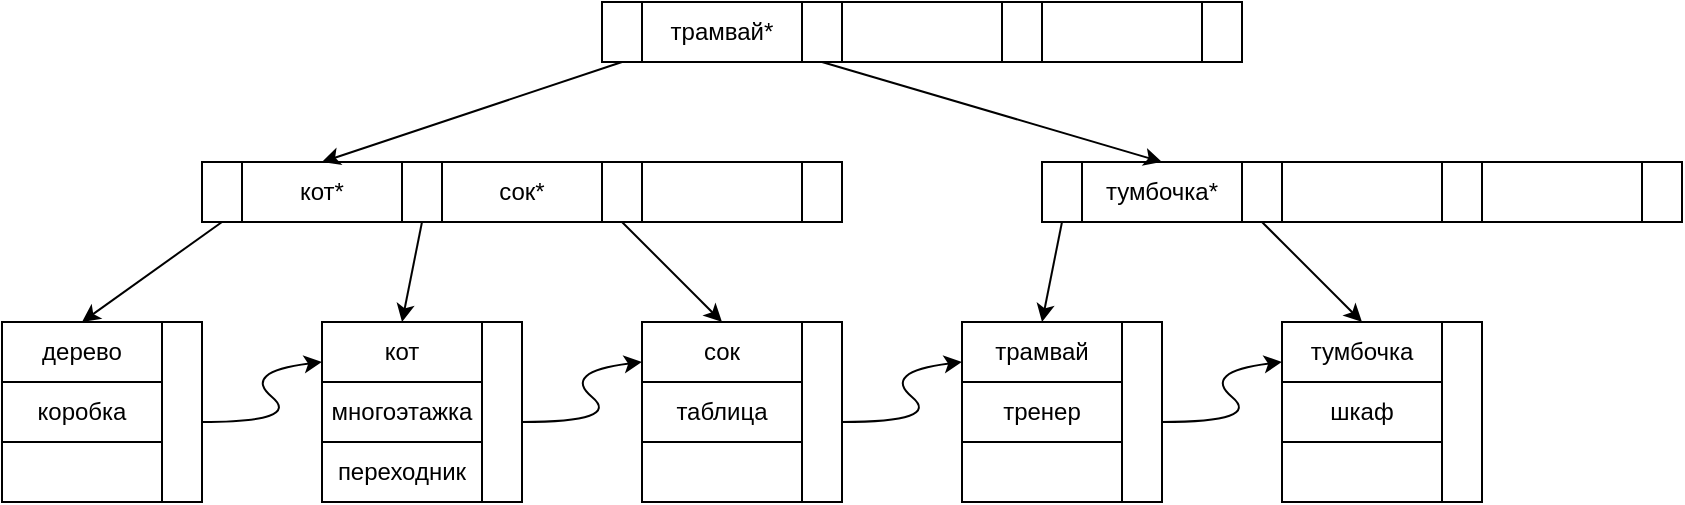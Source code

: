 <mxfile version="24.7.16">
  <diagram name="Страница — 1" id="SLLJjs6Xp6zzJc0H6nEl">
    <mxGraphModel dx="2320" dy="596" grid="1" gridSize="10" guides="1" tooltips="1" connect="1" arrows="1" fold="1" page="1" pageScale="1" pageWidth="827" pageHeight="1169" math="0" shadow="0">
      <root>
        <mxCell id="0" />
        <mxCell id="1" parent="0" />
        <mxCell id="W7DKyjtwcHf8ijijN4L0-10" value="" style="group" vertex="1" connectable="0" parent="1">
          <mxGeometry x="180" y="200" width="320" height="30" as="geometry" />
        </mxCell>
        <mxCell id="W7DKyjtwcHf8ijijN4L0-1" value="трамвай*" style="rounded=0;whiteSpace=wrap;html=1;" vertex="1" parent="W7DKyjtwcHf8ijijN4L0-10">
          <mxGeometry x="20" width="80" height="30" as="geometry" />
        </mxCell>
        <mxCell id="W7DKyjtwcHf8ijijN4L0-2" value="" style="rounded=0;whiteSpace=wrap;html=1;" vertex="1" parent="W7DKyjtwcHf8ijijN4L0-10">
          <mxGeometry width="20" height="30" as="geometry" />
        </mxCell>
        <mxCell id="W7DKyjtwcHf8ijijN4L0-3" value="" style="rounded=0;whiteSpace=wrap;html=1;" vertex="1" parent="W7DKyjtwcHf8ijijN4L0-10">
          <mxGeometry x="100" width="20" height="30" as="geometry" />
        </mxCell>
        <mxCell id="W7DKyjtwcHf8ijijN4L0-4" value="" style="rounded=0;whiteSpace=wrap;html=1;" vertex="1" parent="W7DKyjtwcHf8ijijN4L0-10">
          <mxGeometry x="200" width="20" height="30" as="geometry" />
        </mxCell>
        <mxCell id="W7DKyjtwcHf8ijijN4L0-5" value="" style="rounded=0;whiteSpace=wrap;html=1;" vertex="1" parent="W7DKyjtwcHf8ijijN4L0-10">
          <mxGeometry x="120" width="80" height="30" as="geometry" />
        </mxCell>
        <mxCell id="W7DKyjtwcHf8ijijN4L0-8" value="" style="rounded=0;whiteSpace=wrap;html=1;" vertex="1" parent="W7DKyjtwcHf8ijijN4L0-10">
          <mxGeometry x="300" width="20" height="30" as="geometry" />
        </mxCell>
        <mxCell id="W7DKyjtwcHf8ijijN4L0-9" value="" style="rounded=0;whiteSpace=wrap;html=1;" vertex="1" parent="W7DKyjtwcHf8ijijN4L0-10">
          <mxGeometry x="220" width="80" height="30" as="geometry" />
        </mxCell>
        <mxCell id="W7DKyjtwcHf8ijijN4L0-11" value="" style="group" vertex="1" connectable="0" parent="1">
          <mxGeometry x="-20" y="280" width="320" height="30" as="geometry" />
        </mxCell>
        <mxCell id="W7DKyjtwcHf8ijijN4L0-13" value="" style="rounded=0;whiteSpace=wrap;html=1;" vertex="1" parent="W7DKyjtwcHf8ijijN4L0-11">
          <mxGeometry width="20" height="30" as="geometry" />
        </mxCell>
        <mxCell id="W7DKyjtwcHf8ijijN4L0-14" value="" style="rounded=0;whiteSpace=wrap;html=1;" vertex="1" parent="W7DKyjtwcHf8ijijN4L0-11">
          <mxGeometry x="100" width="20" height="30" as="geometry" />
        </mxCell>
        <mxCell id="W7DKyjtwcHf8ijijN4L0-15" value="" style="rounded=0;whiteSpace=wrap;html=1;" vertex="1" parent="W7DKyjtwcHf8ijijN4L0-11">
          <mxGeometry x="200" width="20" height="30" as="geometry" />
        </mxCell>
        <mxCell id="W7DKyjtwcHf8ijijN4L0-16" value="сок*" style="rounded=0;whiteSpace=wrap;html=1;" vertex="1" parent="W7DKyjtwcHf8ijijN4L0-11">
          <mxGeometry x="120" width="80" height="30" as="geometry" />
        </mxCell>
        <mxCell id="W7DKyjtwcHf8ijijN4L0-17" value="" style="rounded=0;whiteSpace=wrap;html=1;" vertex="1" parent="W7DKyjtwcHf8ijijN4L0-11">
          <mxGeometry x="300" width="20" height="30" as="geometry" />
        </mxCell>
        <mxCell id="W7DKyjtwcHf8ijijN4L0-18" value="" style="rounded=0;whiteSpace=wrap;html=1;" vertex="1" parent="W7DKyjtwcHf8ijijN4L0-11">
          <mxGeometry x="220" width="80" height="30" as="geometry" />
        </mxCell>
        <mxCell id="W7DKyjtwcHf8ijijN4L0-20" value="кот*" style="rounded=0;whiteSpace=wrap;html=1;" vertex="1" parent="W7DKyjtwcHf8ijijN4L0-11">
          <mxGeometry x="20" width="80" height="30" as="geometry" />
        </mxCell>
        <mxCell id="W7DKyjtwcHf8ijijN4L0-22" value="" style="group" vertex="1" connectable="0" parent="1">
          <mxGeometry x="400" y="280" width="320" height="30" as="geometry" />
        </mxCell>
        <mxCell id="W7DKyjtwcHf8ijijN4L0-23" value="тумбочка*" style="rounded=0;whiteSpace=wrap;html=1;" vertex="1" parent="W7DKyjtwcHf8ijijN4L0-22">
          <mxGeometry x="20" width="80" height="30" as="geometry" />
        </mxCell>
        <mxCell id="W7DKyjtwcHf8ijijN4L0-24" value="" style="rounded=0;whiteSpace=wrap;html=1;" vertex="1" parent="W7DKyjtwcHf8ijijN4L0-22">
          <mxGeometry width="20" height="30" as="geometry" />
        </mxCell>
        <mxCell id="W7DKyjtwcHf8ijijN4L0-25" value="" style="rounded=0;whiteSpace=wrap;html=1;" vertex="1" parent="W7DKyjtwcHf8ijijN4L0-22">
          <mxGeometry x="100" width="20" height="30" as="geometry" />
        </mxCell>
        <mxCell id="W7DKyjtwcHf8ijijN4L0-26" value="" style="rounded=0;whiteSpace=wrap;html=1;" vertex="1" parent="W7DKyjtwcHf8ijijN4L0-22">
          <mxGeometry x="200" width="20" height="30" as="geometry" />
        </mxCell>
        <mxCell id="W7DKyjtwcHf8ijijN4L0-27" value="" style="rounded=0;whiteSpace=wrap;html=1;" vertex="1" parent="W7DKyjtwcHf8ijijN4L0-22">
          <mxGeometry x="120" width="80" height="30" as="geometry" />
        </mxCell>
        <mxCell id="W7DKyjtwcHf8ijijN4L0-28" value="" style="rounded=0;whiteSpace=wrap;html=1;" vertex="1" parent="W7DKyjtwcHf8ijijN4L0-22">
          <mxGeometry x="300" width="20" height="30" as="geometry" />
        </mxCell>
        <mxCell id="W7DKyjtwcHf8ijijN4L0-29" value="" style="rounded=0;whiteSpace=wrap;html=1;" vertex="1" parent="W7DKyjtwcHf8ijijN4L0-22">
          <mxGeometry x="220" width="80" height="30" as="geometry" />
        </mxCell>
        <mxCell id="W7DKyjtwcHf8ijijN4L0-34" value="коробка" style="rounded=0;whiteSpace=wrap;html=1;" vertex="1" parent="1">
          <mxGeometry x="-120" y="390" width="80" height="30" as="geometry" />
        </mxCell>
        <mxCell id="W7DKyjtwcHf8ijijN4L0-35" value="" style="rounded=0;whiteSpace=wrap;html=1;" vertex="1" parent="1">
          <mxGeometry x="-40" y="360" width="20" height="90" as="geometry" />
        </mxCell>
        <mxCell id="W7DKyjtwcHf8ijijN4L0-36" value="" style="rounded=0;whiteSpace=wrap;html=1;" vertex="1" parent="1">
          <mxGeometry x="-120" y="420" width="80" height="30" as="geometry" />
        </mxCell>
        <mxCell id="W7DKyjtwcHf8ijijN4L0-37" value="дерево" style="rounded=0;whiteSpace=wrap;html=1;" vertex="1" parent="1">
          <mxGeometry x="-120" y="360" width="80" height="30" as="geometry" />
        </mxCell>
        <mxCell id="W7DKyjtwcHf8ijijN4L0-38" value="многоэтажка" style="rounded=0;whiteSpace=wrap;html=1;" vertex="1" parent="1">
          <mxGeometry x="40" y="390" width="80" height="30" as="geometry" />
        </mxCell>
        <mxCell id="W7DKyjtwcHf8ijijN4L0-39" value="" style="rounded=0;whiteSpace=wrap;html=1;" vertex="1" parent="1">
          <mxGeometry x="120" y="360" width="20" height="90" as="geometry" />
        </mxCell>
        <mxCell id="W7DKyjtwcHf8ijijN4L0-40" value="переходник" style="rounded=0;whiteSpace=wrap;html=1;" vertex="1" parent="1">
          <mxGeometry x="40" y="420" width="80" height="30" as="geometry" />
        </mxCell>
        <mxCell id="W7DKyjtwcHf8ijijN4L0-41" value="кот" style="rounded=0;whiteSpace=wrap;html=1;" vertex="1" parent="1">
          <mxGeometry x="40" y="360" width="80" height="30" as="geometry" />
        </mxCell>
        <mxCell id="W7DKyjtwcHf8ijijN4L0-42" value="таблица" style="rounded=0;whiteSpace=wrap;html=1;" vertex="1" parent="1">
          <mxGeometry x="200" y="390" width="80" height="30" as="geometry" />
        </mxCell>
        <mxCell id="W7DKyjtwcHf8ijijN4L0-43" value="" style="rounded=0;whiteSpace=wrap;html=1;" vertex="1" parent="1">
          <mxGeometry x="280" y="360" width="20" height="90" as="geometry" />
        </mxCell>
        <mxCell id="W7DKyjtwcHf8ijijN4L0-44" value="" style="rounded=0;whiteSpace=wrap;html=1;" vertex="1" parent="1">
          <mxGeometry x="200" y="420" width="80" height="30" as="geometry" />
        </mxCell>
        <mxCell id="W7DKyjtwcHf8ijijN4L0-45" value="сок" style="rounded=0;whiteSpace=wrap;html=1;" vertex="1" parent="1">
          <mxGeometry x="200" y="360" width="80" height="30" as="geometry" />
        </mxCell>
        <mxCell id="W7DKyjtwcHf8ijijN4L0-54" value="тренер" style="rounded=0;whiteSpace=wrap;html=1;" vertex="1" parent="1">
          <mxGeometry x="360" y="390" width="80" height="30" as="geometry" />
        </mxCell>
        <mxCell id="W7DKyjtwcHf8ijijN4L0-55" value="" style="rounded=0;whiteSpace=wrap;html=1;" vertex="1" parent="1">
          <mxGeometry x="440" y="360" width="20" height="90" as="geometry" />
        </mxCell>
        <mxCell id="W7DKyjtwcHf8ijijN4L0-56" value="" style="rounded=0;whiteSpace=wrap;html=1;" vertex="1" parent="1">
          <mxGeometry x="360" y="420" width="80" height="30" as="geometry" />
        </mxCell>
        <mxCell id="W7DKyjtwcHf8ijijN4L0-57" value="трамвай" style="rounded=0;whiteSpace=wrap;html=1;" vertex="1" parent="1">
          <mxGeometry x="360" y="360" width="80" height="30" as="geometry" />
        </mxCell>
        <mxCell id="W7DKyjtwcHf8ijijN4L0-58" value="шкаф" style="rounded=0;whiteSpace=wrap;html=1;" vertex="1" parent="1">
          <mxGeometry x="520" y="390" width="80" height="30" as="geometry" />
        </mxCell>
        <mxCell id="W7DKyjtwcHf8ijijN4L0-59" value="" style="rounded=0;whiteSpace=wrap;html=1;" vertex="1" parent="1">
          <mxGeometry x="600" y="360" width="20" height="90" as="geometry" />
        </mxCell>
        <mxCell id="W7DKyjtwcHf8ijijN4L0-60" value="" style="rounded=0;whiteSpace=wrap;html=1;" vertex="1" parent="1">
          <mxGeometry x="520" y="420" width="80" height="30" as="geometry" />
        </mxCell>
        <mxCell id="W7DKyjtwcHf8ijijN4L0-61" value="тумбочка" style="rounded=0;whiteSpace=wrap;html=1;" vertex="1" parent="1">
          <mxGeometry x="520" y="360" width="80" height="30" as="geometry" />
        </mxCell>
        <mxCell id="W7DKyjtwcHf8ijijN4L0-63" value="" style="endArrow=classic;html=1;rounded=0;exitX=0.5;exitY=1;exitDx=0;exitDy=0;entryX=0.5;entryY=0;entryDx=0;entryDy=0;" edge="1" parent="1" source="W7DKyjtwcHf8ijijN4L0-2" target="W7DKyjtwcHf8ijijN4L0-20">
          <mxGeometry width="50" height="50" relative="1" as="geometry">
            <mxPoint x="290" y="370" as="sourcePoint" />
            <mxPoint x="340" y="320" as="targetPoint" />
          </mxGeometry>
        </mxCell>
        <mxCell id="W7DKyjtwcHf8ijijN4L0-64" value="" style="endArrow=classic;html=1;rounded=0;exitX=0.5;exitY=1;exitDx=0;exitDy=0;entryX=0.5;entryY=0;entryDx=0;entryDy=0;" edge="1" parent="1" source="W7DKyjtwcHf8ijijN4L0-3" target="W7DKyjtwcHf8ijijN4L0-23">
          <mxGeometry width="50" height="50" relative="1" as="geometry">
            <mxPoint x="260" y="240" as="sourcePoint" />
            <mxPoint x="140" y="280" as="targetPoint" />
          </mxGeometry>
        </mxCell>
        <mxCell id="W7DKyjtwcHf8ijijN4L0-65" value="" style="endArrow=classic;html=1;rounded=0;exitX=0.5;exitY=1;exitDx=0;exitDy=0;entryX=0.5;entryY=0;entryDx=0;entryDy=0;" edge="1" parent="1" source="W7DKyjtwcHf8ijijN4L0-13" target="W7DKyjtwcHf8ijijN4L0-37">
          <mxGeometry width="50" height="50" relative="1" as="geometry">
            <mxPoint x="300" y="240" as="sourcePoint" />
            <mxPoint x="430" y="280" as="targetPoint" />
          </mxGeometry>
        </mxCell>
        <mxCell id="W7DKyjtwcHf8ijijN4L0-66" value="" style="endArrow=classic;html=1;rounded=0;exitX=0.5;exitY=1;exitDx=0;exitDy=0;entryX=0.5;entryY=0;entryDx=0;entryDy=0;" edge="1" parent="1" source="W7DKyjtwcHf8ijijN4L0-14" target="W7DKyjtwcHf8ijijN4L0-41">
          <mxGeometry width="50" height="50" relative="1" as="geometry">
            <mxPoint x="30" y="310" as="sourcePoint" />
            <mxPoint x="10" y="380" as="targetPoint" />
          </mxGeometry>
        </mxCell>
        <mxCell id="W7DKyjtwcHf8ijijN4L0-67" value="" style="endArrow=classic;html=1;rounded=0;exitX=0.5;exitY=1;exitDx=0;exitDy=0;entryX=0.5;entryY=0;entryDx=0;entryDy=0;" edge="1" parent="1" source="W7DKyjtwcHf8ijijN4L0-15" target="W7DKyjtwcHf8ijijN4L0-45">
          <mxGeometry width="50" height="50" relative="1" as="geometry">
            <mxPoint x="130" y="310" as="sourcePoint" />
            <mxPoint x="170" y="380" as="targetPoint" />
          </mxGeometry>
        </mxCell>
        <mxCell id="W7DKyjtwcHf8ijijN4L0-68" value="" style="endArrow=classic;html=1;rounded=0;exitX=0.5;exitY=1;exitDx=0;exitDy=0;entryX=0.5;entryY=0;entryDx=0;entryDy=0;" edge="1" parent="1" source="W7DKyjtwcHf8ijijN4L0-24" target="W7DKyjtwcHf8ijijN4L0-57">
          <mxGeometry width="50" height="50" relative="1" as="geometry">
            <mxPoint x="300" y="310" as="sourcePoint" />
            <mxPoint x="390" y="380" as="targetPoint" />
          </mxGeometry>
        </mxCell>
        <mxCell id="W7DKyjtwcHf8ijijN4L0-69" value="" style="endArrow=classic;html=1;rounded=0;exitX=0.5;exitY=1;exitDx=0;exitDy=0;entryX=0.5;entryY=0;entryDx=0;entryDy=0;" edge="1" parent="1" source="W7DKyjtwcHf8ijijN4L0-25" target="W7DKyjtwcHf8ijijN4L0-61">
          <mxGeometry width="50" height="50" relative="1" as="geometry">
            <mxPoint x="450" y="310" as="sourcePoint" />
            <mxPoint x="550" y="380" as="targetPoint" />
          </mxGeometry>
        </mxCell>
        <mxCell id="W7DKyjtwcHf8ijijN4L0-70" value="" style="curved=1;endArrow=classic;html=1;rounded=0;exitX=1;exitY=0.5;exitDx=0;exitDy=0;entryX=0;entryY=0.5;entryDx=0;entryDy=0;" edge="1" parent="1">
          <mxGeometry width="50" height="50" relative="1" as="geometry">
            <mxPoint x="-20" y="410" as="sourcePoint" />
            <mxPoint x="40" y="380" as="targetPoint" />
            <Array as="points">
              <mxPoint x="30" y="410" />
              <mxPoint y="385" />
            </Array>
          </mxGeometry>
        </mxCell>
        <mxCell id="W7DKyjtwcHf8ijijN4L0-71" value="" style="curved=1;endArrow=classic;html=1;rounded=0;exitX=1;exitY=0.5;exitDx=0;exitDy=0;entryX=0;entryY=0.5;entryDx=0;entryDy=0;" edge="1" parent="1">
          <mxGeometry width="50" height="50" relative="1" as="geometry">
            <mxPoint x="140" y="410" as="sourcePoint" />
            <mxPoint x="200" y="380" as="targetPoint" />
            <Array as="points">
              <mxPoint x="190" y="410" />
              <mxPoint x="160" y="385" />
            </Array>
          </mxGeometry>
        </mxCell>
        <mxCell id="W7DKyjtwcHf8ijijN4L0-73" value="" style="curved=1;endArrow=classic;html=1;rounded=0;exitX=1;exitY=0.5;exitDx=0;exitDy=0;entryX=0;entryY=0.5;entryDx=0;entryDy=0;" edge="1" parent="1">
          <mxGeometry width="50" height="50" relative="1" as="geometry">
            <mxPoint x="300" y="410" as="sourcePoint" />
            <mxPoint x="360" y="380" as="targetPoint" />
            <Array as="points">
              <mxPoint x="350" y="410" />
              <mxPoint x="320" y="385" />
            </Array>
          </mxGeometry>
        </mxCell>
        <mxCell id="W7DKyjtwcHf8ijijN4L0-74" value="" style="curved=1;endArrow=classic;html=1;rounded=0;exitX=1;exitY=0.5;exitDx=0;exitDy=0;entryX=0;entryY=0.5;entryDx=0;entryDy=0;" edge="1" parent="1">
          <mxGeometry width="50" height="50" relative="1" as="geometry">
            <mxPoint x="460" y="410" as="sourcePoint" />
            <mxPoint x="520" y="380" as="targetPoint" />
            <Array as="points">
              <mxPoint x="510" y="410" />
              <mxPoint x="480" y="385" />
            </Array>
          </mxGeometry>
        </mxCell>
      </root>
    </mxGraphModel>
  </diagram>
</mxfile>
